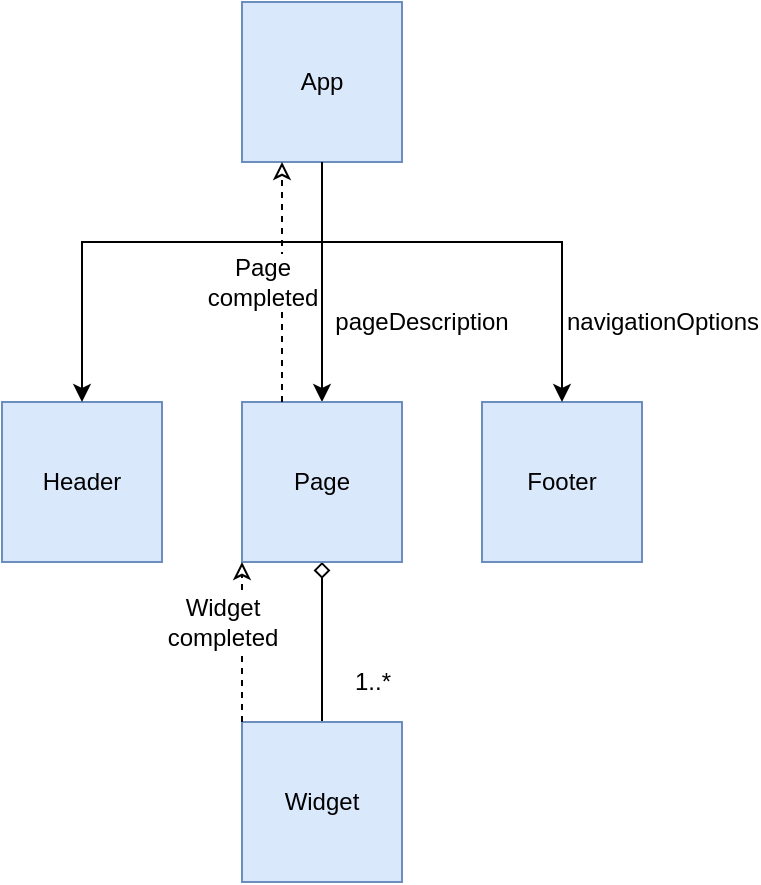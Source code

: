 <mxfile version="12.9.9" type="device"><diagram id="SsV-69XXkMVGxNfEKG4C" name="Page-1"><mxGraphModel dx="862" dy="509" grid="1" gridSize="10" guides="1" tooltips="1" connect="1" arrows="1" fold="1" page="1" pageScale="1" pageWidth="827" pageHeight="1169" math="0" shadow="0"><root><mxCell id="0"/><mxCell id="1" parent="0"/><mxCell id="vJSMq-hmXi5oNUNh6h9w-5" value="" style="edgeStyle=orthogonalEdgeStyle;rounded=0;orthogonalLoop=1;jettySize=auto;html=1;" parent="1" source="vJSMq-hmXi5oNUNh6h9w-1" target="vJSMq-hmXi5oNUNh6h9w-3" edge="1"><mxGeometry relative="1" as="geometry"><Array as="points"><mxPoint x="320" y="170"/><mxPoint x="320" y="170"/></Array></mxGeometry></mxCell><mxCell id="vJSMq-hmXi5oNUNh6h9w-1" value="App" style="whiteSpace=wrap;html=1;aspect=fixed;fillColor=#dae8fc;strokeColor=#6c8ebf;" parent="1" vertex="1"><mxGeometry x="280" width="80" height="80" as="geometry"/></mxCell><mxCell id="vJSMq-hmXi5oNUNh6h9w-2" value="Header" style="whiteSpace=wrap;html=1;aspect=fixed;fillColor=#dae8fc;strokeColor=#6c8ebf;" parent="1" vertex="1"><mxGeometry x="160" y="200" width="80" height="80" as="geometry"/></mxCell><mxCell id="vJSMq-hmXi5oNUNh6h9w-15" value="" style="edgeStyle=orthogonalEdgeStyle;rounded=0;orthogonalLoop=1;jettySize=auto;html=1;endArrow=none;endFill=0;startArrow=diamond;startFill=0;" parent="1" source="vJSMq-hmXi5oNUNh6h9w-3" target="vJSMq-hmXi5oNUNh6h9w-14" edge="1"><mxGeometry relative="1" as="geometry"/></mxCell><mxCell id="vJSMq-hmXi5oNUNh6h9w-3" value="Page" style="whiteSpace=wrap;html=1;aspect=fixed;fillColor=#dae8fc;strokeColor=#6c8ebf;" parent="1" vertex="1"><mxGeometry x="280" y="200" width="80" height="80" as="geometry"/></mxCell><mxCell id="vJSMq-hmXi5oNUNh6h9w-14" value="Widget" style="whiteSpace=wrap;html=1;aspect=fixed;fillColor=#dae8fc;strokeColor=#6c8ebf;" parent="1" vertex="1"><mxGeometry x="280" y="360" width="80" height="80" as="geometry"/></mxCell><mxCell id="vJSMq-hmXi5oNUNh6h9w-4" value="Footer" style="whiteSpace=wrap;html=1;aspect=fixed;fillColor=#dae8fc;strokeColor=#6c8ebf;" parent="1" vertex="1"><mxGeometry x="400" y="200" width="80" height="80" as="geometry"/></mxCell><mxCell id="vJSMq-hmXi5oNUNh6h9w-7" value="" style="edgeStyle=orthogonalEdgeStyle;rounded=0;orthogonalLoop=1;jettySize=auto;html=1;exitX=0.5;exitY=1;exitDx=0;exitDy=0;entryX=0.5;entryY=0;entryDx=0;entryDy=0;" parent="1" source="vJSMq-hmXi5oNUNh6h9w-1" target="vJSMq-hmXi5oNUNh6h9w-4" edge="1"><mxGeometry relative="1" as="geometry"><mxPoint x="330" y="130" as="sourcePoint"/><mxPoint x="330" y="210" as="targetPoint"/><Array as="points"><mxPoint x="440" y="120"/></Array></mxGeometry></mxCell><mxCell id="T9OHiJ56_9mXoIFopC9f-1" value="navigationOptions" style="text;html=1;align=center;verticalAlign=middle;resizable=0;points=[];" vertex="1" connectable="0" parent="vJSMq-hmXi5oNUNh6h9w-7"><mxGeometry x="0.525" y="-2" relative="1" as="geometry"><mxPoint x="52" y="17" as="offset"/></mxGeometry></mxCell><mxCell id="vJSMq-hmXi5oNUNh6h9w-8" value="" style="edgeStyle=orthogonalEdgeStyle;rounded=0;orthogonalLoop=1;jettySize=auto;html=1;exitX=0.5;exitY=1;exitDx=0;exitDy=0;entryX=0.5;entryY=0;entryDx=0;entryDy=0;" parent="1" source="vJSMq-hmXi5oNUNh6h9w-1" target="vJSMq-hmXi5oNUNh6h9w-2" edge="1"><mxGeometry relative="1" as="geometry"><mxPoint x="330" y="130" as="sourcePoint"/><mxPoint x="330" y="210" as="targetPoint"/><Array as="points"><mxPoint x="200" y="120"/></Array></mxGeometry></mxCell><mxCell id="vJSMq-hmXi5oNUNh6h9w-10" value="pageDescription" style="text;html=1;strokeColor=none;fillColor=none;align=center;verticalAlign=middle;whiteSpace=wrap;rounded=0;" parent="1" vertex="1"><mxGeometry x="350" y="150" width="40" height="20" as="geometry"/></mxCell><mxCell id="vJSMq-hmXi5oNUNh6h9w-12" value="" style="endArrow=classic;dashed=1;html=1;entryX=0.25;entryY=1;entryDx=0;entryDy=0;exitX=0.25;exitY=0;exitDx=0;exitDy=0;endFill=0;" parent="1" source="vJSMq-hmXi5oNUNh6h9w-3" target="vJSMq-hmXi5oNUNh6h9w-1" edge="1"><mxGeometry width="50" height="50" relative="1" as="geometry"><mxPoint x="160" y="420" as="sourcePoint"/><mxPoint x="210" y="370" as="targetPoint"/></mxGeometry></mxCell><mxCell id="vJSMq-hmXi5oNUNh6h9w-13" value="Page&lt;br&gt;completed" style="text;html=1;align=center;verticalAlign=middle;resizable=0;points=[];labelBackgroundColor=#ffffff;" parent="vJSMq-hmXi5oNUNh6h9w-12" vertex="1" connectable="0"><mxGeometry x="-0.5" y="2" relative="1" as="geometry"><mxPoint x="-8" y="-30" as="offset"/></mxGeometry></mxCell><mxCell id="vJSMq-hmXi5oNUNh6h9w-16" value="1..*" style="text;html=1;align=center;verticalAlign=middle;resizable=0;points=[];autosize=1;" parent="1" vertex="1"><mxGeometry x="330" y="330" width="30" height="20" as="geometry"/></mxCell><mxCell id="vJSMq-hmXi5oNUNh6h9w-18" value="" style="endArrow=classic;dashed=1;html=1;entryX=0;entryY=1;entryDx=0;entryDy=0;endFill=0;" parent="1" target="vJSMq-hmXi5oNUNh6h9w-3" edge="1"><mxGeometry width="50" height="50" relative="1" as="geometry"><mxPoint x="280" y="360" as="sourcePoint"/><mxPoint x="310" y="90" as="targetPoint"/><Array as="points"><mxPoint x="280" y="360"/></Array></mxGeometry></mxCell><mxCell id="vJSMq-hmXi5oNUNh6h9w-19" value="Widget&lt;br&gt;completed" style="text;html=1;align=center;verticalAlign=middle;resizable=0;points=[];labelBackgroundColor=#ffffff;" parent="vJSMq-hmXi5oNUNh6h9w-18" vertex="1" connectable="0"><mxGeometry x="-0.5" y="2" relative="1" as="geometry"><mxPoint x="-8" y="-30" as="offset"/></mxGeometry></mxCell></root></mxGraphModel></diagram></mxfile>